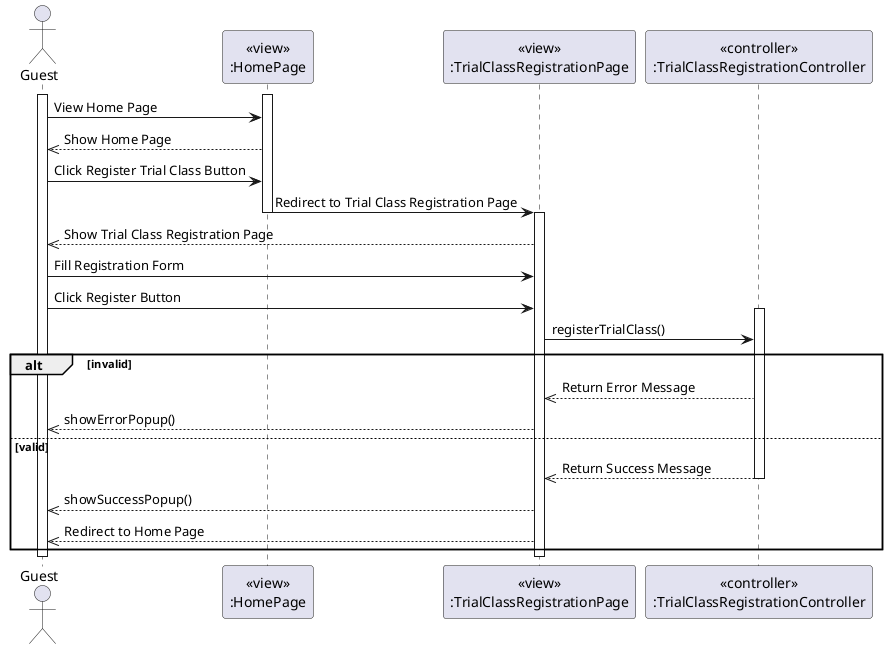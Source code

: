 @startuml Register Trial Class
actor Guest
participant HomePageView [
  <<view>>
  :HomePage
]

participant TrialClassRegistrationPageView [
  <<view>>
  :TrialClassRegistrationPage
]

activate Guest
activate HomePageView
Guest -> HomePageView: View Home Page
HomePageView -->> Guest: Show Home Page
Guest -> HomePageView: Click Register Trial Class Button
HomePageView -> TrialClassRegistrationPageView: Redirect to Trial Class Registration Page

deactivate HomePageView
activate TrialClassRegistrationPageView
TrialClassRegistrationPageView -->> Guest: Show Trial Class Registration Page
Guest -> TrialClassRegistrationPageView: Fill Registration Form
Guest -> TrialClassRegistrationPageView: Click Register Button

participant TrialClassRegistrationController [
  <<controller>>
  :TrialClassRegistrationController
]

activate TrialClassRegistrationController
TrialClassRegistrationPageView -> TrialClassRegistrationController: registerTrialClass()
alt invalid
TrialClassRegistrationController -->> TrialClassRegistrationPageView: Return Error Message
TrialClassRegistrationPageView -->> Guest: showErrorPopup()
else valid
TrialClassRegistrationController -->> TrialClassRegistrationPageView: Return Success Message
deactivate TrialClassRegistrationController
TrialClassRegistrationPageView -->> Guest: showSuccessPopup()
TrialClassRegistrationPageView -->> Guest: Redirect to Home Page
end

deactivate Guest
deactivate TrialClassRegistrationPageView
@enduml